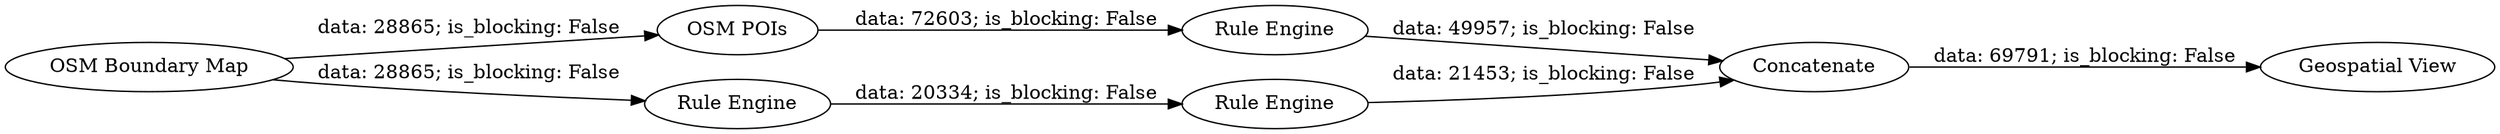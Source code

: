 digraph {
	"-8792854456931536215_20" [label="Rule Engine"]
	"-8792854456931536215_17" [label="Geospatial View"]
	"-8792854456931536215_14" [label=Concatenate]
	"-8792854456931536215_15" [label="OSM Boundary Map"]
	"-8792854456931536215_16" [label="Rule Engine"]
	"-8792854456931536215_8" [label="OSM POIs"]
	"-8792854456931536215_18" [label="Rule Engine"]
	"-8792854456931536215_8" -> "-8792854456931536215_16" [label="data: 72603; is_blocking: False"]
	"-8792854456931536215_16" -> "-8792854456931536215_14" [label="data: 49957; is_blocking: False"]
	"-8792854456931536215_14" -> "-8792854456931536215_17" [label="data: 69791; is_blocking: False"]
	"-8792854456931536215_15" -> "-8792854456931536215_8" [label="data: 28865; is_blocking: False"]
	"-8792854456931536215_20" -> "-8792854456931536215_14" [label="data: 21453; is_blocking: False"]
	"-8792854456931536215_18" -> "-8792854456931536215_20" [label="data: 20334; is_blocking: False"]
	"-8792854456931536215_15" -> "-8792854456931536215_18" [label="data: 28865; is_blocking: False"]
	rankdir=LR
}
